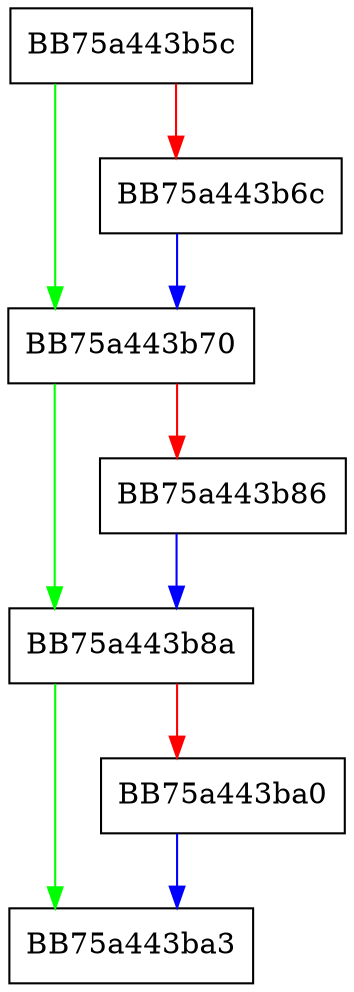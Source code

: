 digraph Reset {
  node [shape="box"];
  graph [splines=ortho];
  BB75a443b5c -> BB75a443b70 [color="green"];
  BB75a443b5c -> BB75a443b6c [color="red"];
  BB75a443b6c -> BB75a443b70 [color="blue"];
  BB75a443b70 -> BB75a443b8a [color="green"];
  BB75a443b70 -> BB75a443b86 [color="red"];
  BB75a443b86 -> BB75a443b8a [color="blue"];
  BB75a443b8a -> BB75a443ba3 [color="green"];
  BB75a443b8a -> BB75a443ba0 [color="red"];
  BB75a443ba0 -> BB75a443ba3 [color="blue"];
}